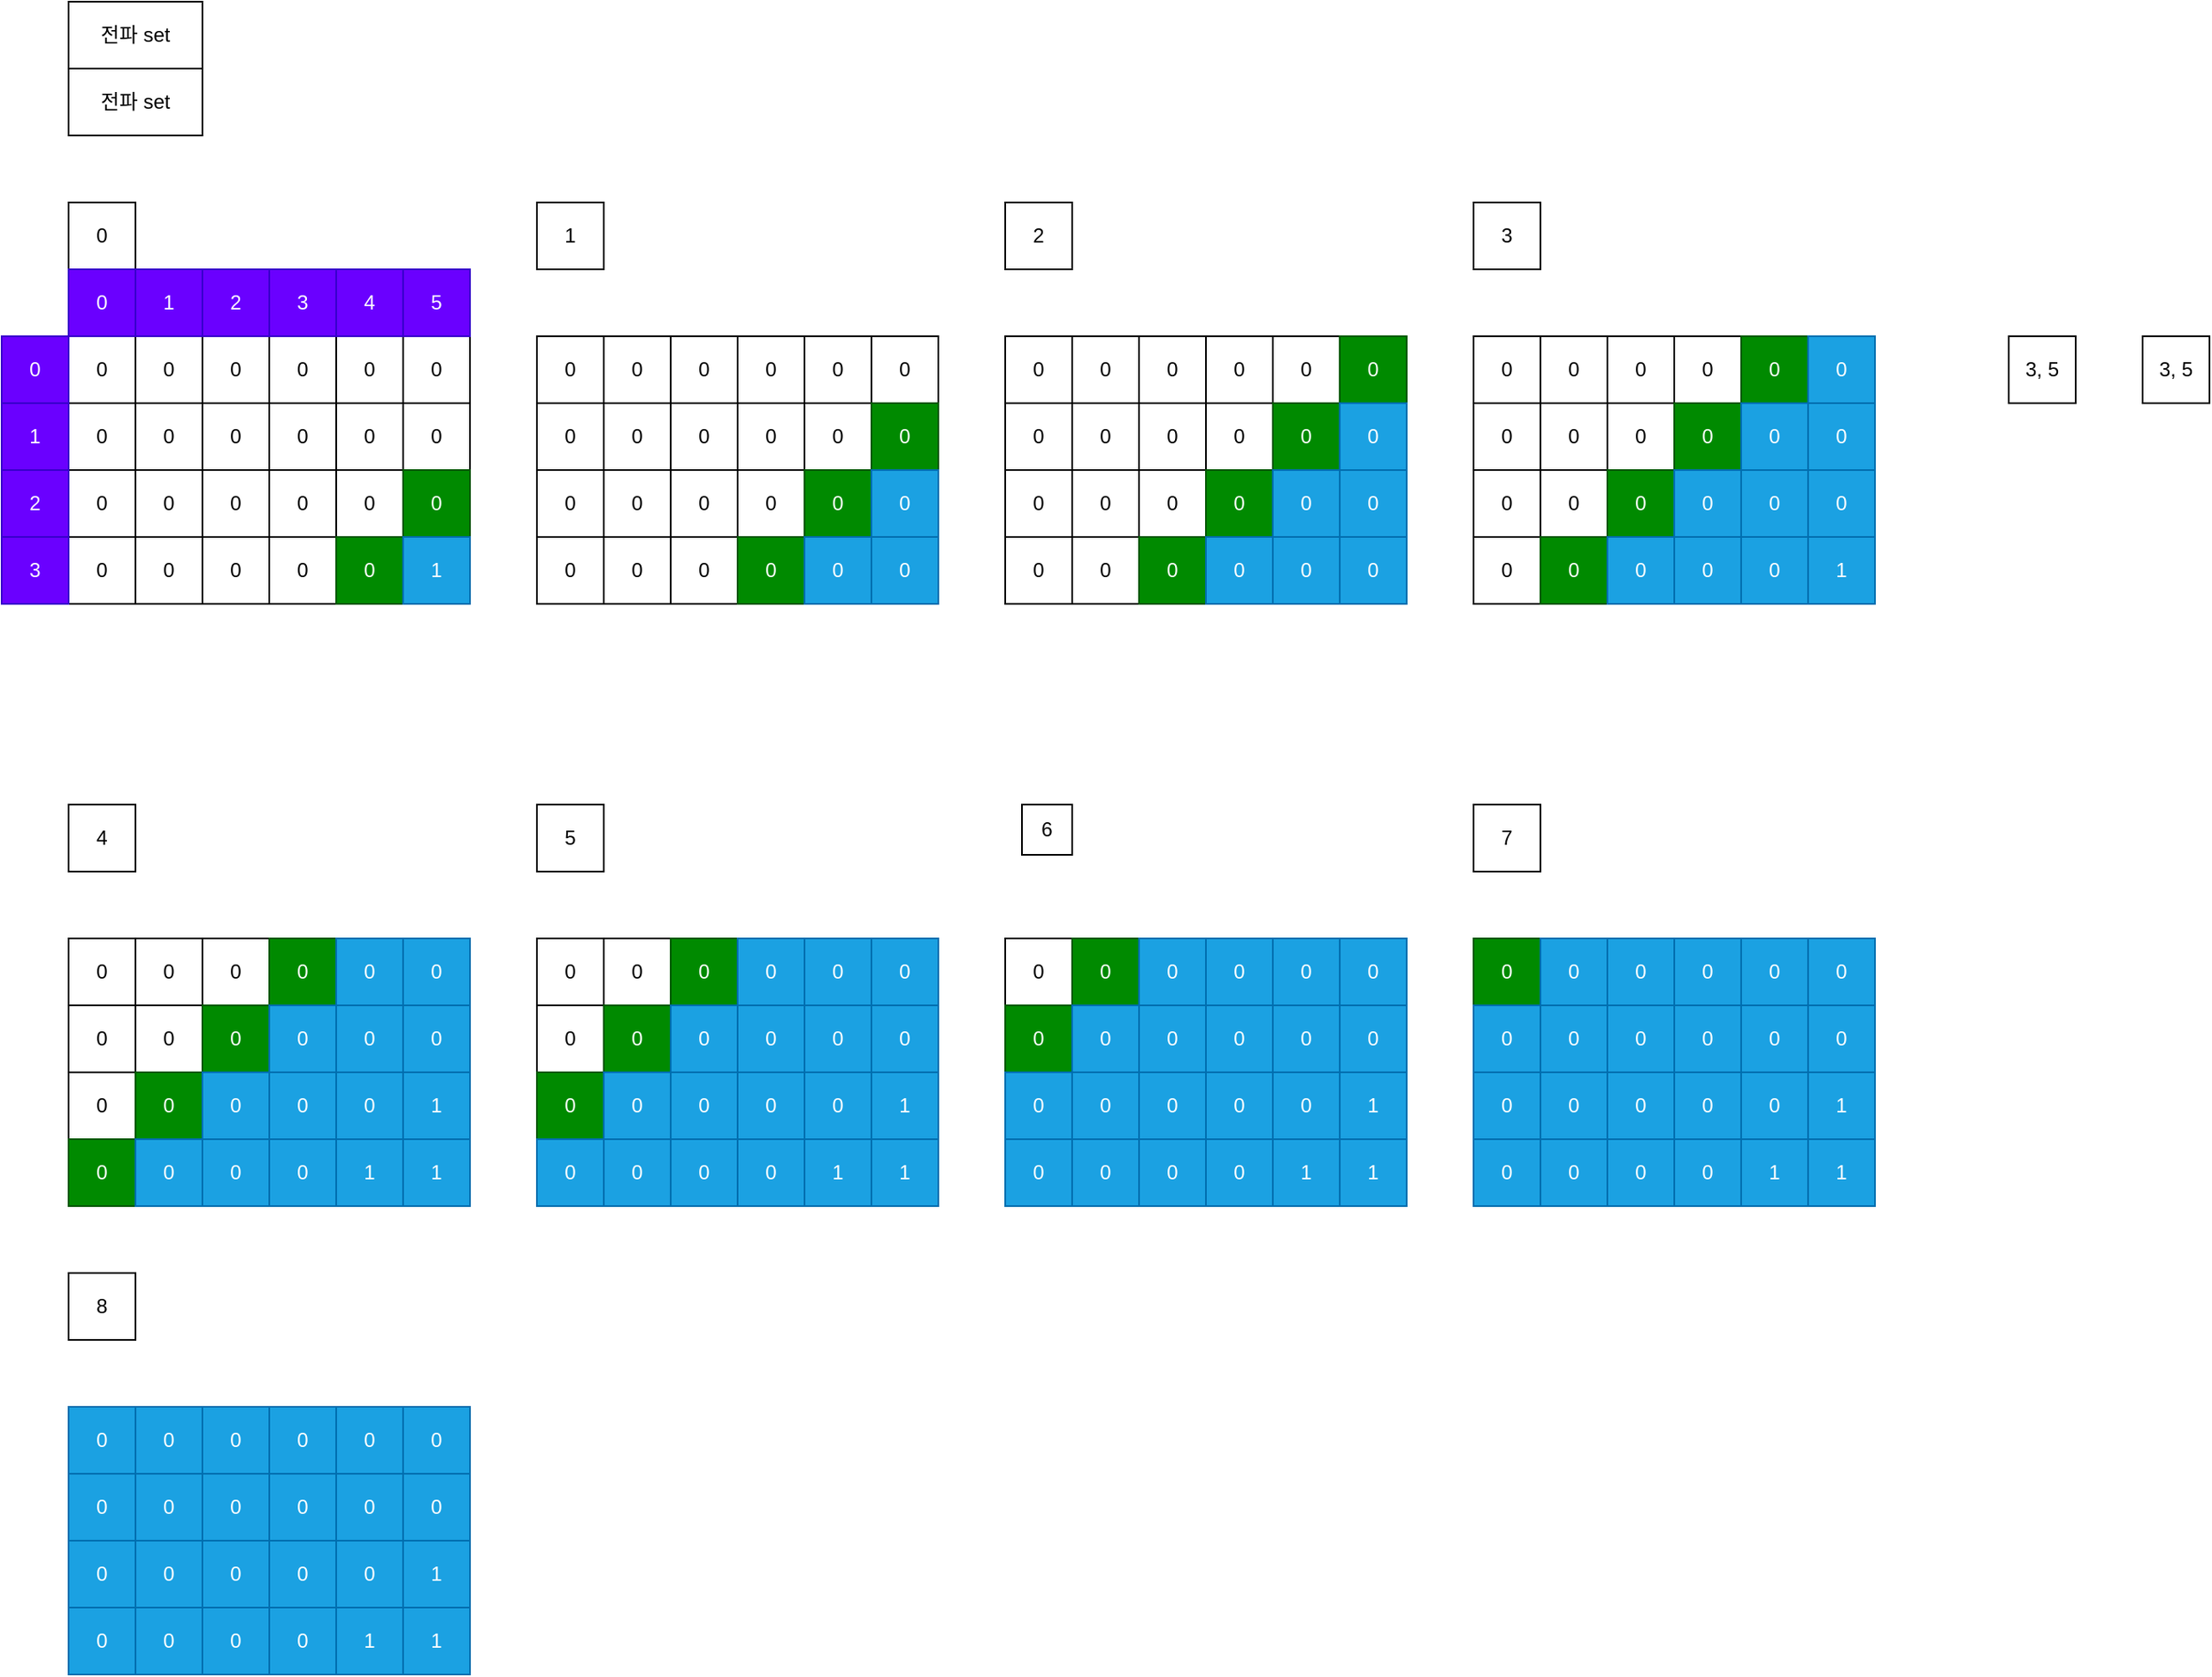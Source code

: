 <mxfile>
    <diagram id="phxKNrEO3dnIQD7lvG0F" name="페이지-1">
        <mxGraphModel dx="1472" dy="1028" grid="1" gridSize="10" guides="1" tooltips="1" connect="1" arrows="1" fold="1" page="1" pageScale="1" pageWidth="10000" pageHeight="10000" math="0" shadow="0">
            <root>
                <mxCell id="0"/>
                <mxCell id="1" parent="0"/>
                <mxCell id="KGvLCn7wM3emNixortyG-1" value="0" style="whiteSpace=wrap;html=1;aspect=fixed;" parent="1" vertex="1">
                    <mxGeometry x="320" y="240" width="40" height="40" as="geometry"/>
                </mxCell>
                <mxCell id="KGvLCn7wM3emNixortyG-2" value="0" style="whiteSpace=wrap;html=1;aspect=fixed;" parent="1" vertex="1">
                    <mxGeometry x="360" y="240" width="40" height="40" as="geometry"/>
                </mxCell>
                <mxCell id="KGvLCn7wM3emNixortyG-3" value="0" style="whiteSpace=wrap;html=1;aspect=fixed;" parent="1" vertex="1">
                    <mxGeometry x="400" y="240" width="40" height="40" as="geometry"/>
                </mxCell>
                <mxCell id="KGvLCn7wM3emNixortyG-4" value="0" style="whiteSpace=wrap;html=1;aspect=fixed;" parent="1" vertex="1">
                    <mxGeometry x="440" y="240" width="40" height="40" as="geometry"/>
                </mxCell>
                <mxCell id="KGvLCn7wM3emNixortyG-5" value="0" style="whiteSpace=wrap;html=1;aspect=fixed;" parent="1" vertex="1">
                    <mxGeometry x="480" y="240" width="40" height="40" as="geometry"/>
                </mxCell>
                <mxCell id="KGvLCn7wM3emNixortyG-6" value="0" style="whiteSpace=wrap;html=1;aspect=fixed;" parent="1" vertex="1">
                    <mxGeometry x="520" y="240" width="40" height="40" as="geometry"/>
                </mxCell>
                <mxCell id="KGvLCn7wM3emNixortyG-7" value="&lt;span&gt;0&lt;/span&gt;" style="whiteSpace=wrap;html=1;aspect=fixed;" parent="1" vertex="1">
                    <mxGeometry x="320" y="280" width="40" height="40" as="geometry"/>
                </mxCell>
                <mxCell id="KGvLCn7wM3emNixortyG-8" value="0" style="whiteSpace=wrap;html=1;aspect=fixed;" parent="1" vertex="1">
                    <mxGeometry x="360" y="280" width="40" height="40" as="geometry"/>
                </mxCell>
                <mxCell id="KGvLCn7wM3emNixortyG-9" value="0" style="whiteSpace=wrap;html=1;aspect=fixed;" parent="1" vertex="1">
                    <mxGeometry x="400" y="280" width="40" height="40" as="geometry"/>
                </mxCell>
                <mxCell id="KGvLCn7wM3emNixortyG-10" value="0" style="whiteSpace=wrap;html=1;aspect=fixed;" parent="1" vertex="1">
                    <mxGeometry x="440" y="280" width="40" height="40" as="geometry"/>
                </mxCell>
                <mxCell id="KGvLCn7wM3emNixortyG-11" value="0" style="whiteSpace=wrap;html=1;aspect=fixed;" parent="1" vertex="1">
                    <mxGeometry x="480" y="280" width="40" height="40" as="geometry"/>
                </mxCell>
                <mxCell id="KGvLCn7wM3emNixortyG-12" value="0" style="whiteSpace=wrap;html=1;aspect=fixed;" parent="1" vertex="1">
                    <mxGeometry x="520" y="280" width="40" height="40" as="geometry"/>
                </mxCell>
                <mxCell id="KGvLCn7wM3emNixortyG-19" value="0" style="whiteSpace=wrap;html=1;aspect=fixed;" parent="1" vertex="1">
                    <mxGeometry x="320" y="320" width="40" height="40" as="geometry"/>
                </mxCell>
                <mxCell id="KGvLCn7wM3emNixortyG-20" value="0" style="whiteSpace=wrap;html=1;aspect=fixed;" parent="1" vertex="1">
                    <mxGeometry x="360" y="320" width="40" height="40" as="geometry"/>
                </mxCell>
                <mxCell id="KGvLCn7wM3emNixortyG-21" value="0" style="whiteSpace=wrap;html=1;aspect=fixed;" parent="1" vertex="1">
                    <mxGeometry x="400" y="320" width="40" height="40" as="geometry"/>
                </mxCell>
                <mxCell id="KGvLCn7wM3emNixortyG-22" value="0" style="whiteSpace=wrap;html=1;aspect=fixed;" parent="1" vertex="1">
                    <mxGeometry x="440" y="320" width="40" height="40" as="geometry"/>
                </mxCell>
                <mxCell id="KGvLCn7wM3emNixortyG-23" value="0" style="whiteSpace=wrap;html=1;aspect=fixed;" parent="1" vertex="1">
                    <mxGeometry x="480" y="320" width="40" height="40" as="geometry"/>
                </mxCell>
                <mxCell id="KGvLCn7wM3emNixortyG-24" value="0" style="whiteSpace=wrap;html=1;aspect=fixed;fillColor=#008a00;strokeColor=#005700;fontColor=#ffffff;" parent="1" vertex="1">
                    <mxGeometry x="520" y="320" width="40" height="40" as="geometry"/>
                </mxCell>
                <mxCell id="KGvLCn7wM3emNixortyG-25" value="0" style="whiteSpace=wrap;html=1;aspect=fixed;" parent="1" vertex="1">
                    <mxGeometry x="320" y="360" width="40" height="40" as="geometry"/>
                </mxCell>
                <mxCell id="KGvLCn7wM3emNixortyG-26" value="0" style="whiteSpace=wrap;html=1;aspect=fixed;" parent="1" vertex="1">
                    <mxGeometry x="360" y="360" width="40" height="40" as="geometry"/>
                </mxCell>
                <mxCell id="KGvLCn7wM3emNixortyG-27" value="0" style="whiteSpace=wrap;html=1;aspect=fixed;" parent="1" vertex="1">
                    <mxGeometry x="400" y="360" width="40" height="40" as="geometry"/>
                </mxCell>
                <mxCell id="KGvLCn7wM3emNixortyG-28" value="0" style="whiteSpace=wrap;html=1;aspect=fixed;" parent="1" vertex="1">
                    <mxGeometry x="440" y="360" width="40" height="40" as="geometry"/>
                </mxCell>
                <mxCell id="KGvLCn7wM3emNixortyG-29" value="0" style="whiteSpace=wrap;html=1;aspect=fixed;fillColor=#008a00;strokeColor=#005700;fontColor=#ffffff;" parent="1" vertex="1">
                    <mxGeometry x="480" y="360" width="40" height="40" as="geometry"/>
                </mxCell>
                <mxCell id="KGvLCn7wM3emNixortyG-30" value="1" style="whiteSpace=wrap;html=1;aspect=fixed;fillColor=#1ba1e2;strokeColor=#006EAF;fontColor=#ffffff;" parent="1" vertex="1">
                    <mxGeometry x="520" y="360" width="40" height="40" as="geometry"/>
                </mxCell>
                <mxCell id="KGvLCn7wM3emNixortyG-86" value="0" style="whiteSpace=wrap;html=1;aspect=fixed;" parent="1" vertex="1">
                    <mxGeometry x="600" y="240" width="40" height="40" as="geometry"/>
                </mxCell>
                <mxCell id="KGvLCn7wM3emNixortyG-87" value="0" style="whiteSpace=wrap;html=1;aspect=fixed;" parent="1" vertex="1">
                    <mxGeometry x="640" y="240" width="40" height="40" as="geometry"/>
                </mxCell>
                <mxCell id="KGvLCn7wM3emNixortyG-88" value="0" style="whiteSpace=wrap;html=1;aspect=fixed;" parent="1" vertex="1">
                    <mxGeometry x="680" y="240" width="40" height="40" as="geometry"/>
                </mxCell>
                <mxCell id="KGvLCn7wM3emNixortyG-89" value="0" style="whiteSpace=wrap;html=1;aspect=fixed;" parent="1" vertex="1">
                    <mxGeometry x="720" y="240" width="40" height="40" as="geometry"/>
                </mxCell>
                <mxCell id="KGvLCn7wM3emNixortyG-90" value="0" style="whiteSpace=wrap;html=1;aspect=fixed;" parent="1" vertex="1">
                    <mxGeometry x="760" y="240" width="40" height="40" as="geometry"/>
                </mxCell>
                <mxCell id="KGvLCn7wM3emNixortyG-91" value="0" style="whiteSpace=wrap;html=1;aspect=fixed;" parent="1" vertex="1">
                    <mxGeometry x="800" y="240" width="40" height="40" as="geometry"/>
                </mxCell>
                <mxCell id="KGvLCn7wM3emNixortyG-92" value="&lt;span&gt;0&lt;/span&gt;" style="whiteSpace=wrap;html=1;aspect=fixed;" parent="1" vertex="1">
                    <mxGeometry x="600" y="280" width="40" height="40" as="geometry"/>
                </mxCell>
                <mxCell id="KGvLCn7wM3emNixortyG-93" value="0" style="whiteSpace=wrap;html=1;aspect=fixed;" parent="1" vertex="1">
                    <mxGeometry x="640" y="280" width="40" height="40" as="geometry"/>
                </mxCell>
                <mxCell id="KGvLCn7wM3emNixortyG-94" value="0" style="whiteSpace=wrap;html=1;aspect=fixed;" parent="1" vertex="1">
                    <mxGeometry x="680" y="280" width="40" height="40" as="geometry"/>
                </mxCell>
                <mxCell id="KGvLCn7wM3emNixortyG-95" value="0" style="whiteSpace=wrap;html=1;aspect=fixed;" parent="1" vertex="1">
                    <mxGeometry x="720" y="280" width="40" height="40" as="geometry"/>
                </mxCell>
                <mxCell id="KGvLCn7wM3emNixortyG-96" value="0" style="whiteSpace=wrap;html=1;aspect=fixed;" parent="1" vertex="1">
                    <mxGeometry x="760" y="280" width="40" height="40" as="geometry"/>
                </mxCell>
                <mxCell id="KGvLCn7wM3emNixortyG-97" value="0" style="whiteSpace=wrap;html=1;aspect=fixed;fillColor=#008a00;strokeColor=#005700;fontColor=#ffffff;" parent="1" vertex="1">
                    <mxGeometry x="800" y="280" width="40" height="40" as="geometry"/>
                </mxCell>
                <mxCell id="KGvLCn7wM3emNixortyG-98" value="0" style="whiteSpace=wrap;html=1;aspect=fixed;" parent="1" vertex="1">
                    <mxGeometry x="600" y="320" width="40" height="40" as="geometry"/>
                </mxCell>
                <mxCell id="KGvLCn7wM3emNixortyG-99" value="0" style="whiteSpace=wrap;html=1;aspect=fixed;" parent="1" vertex="1">
                    <mxGeometry x="640" y="320" width="40" height="40" as="geometry"/>
                </mxCell>
                <mxCell id="KGvLCn7wM3emNixortyG-100" value="0" style="whiteSpace=wrap;html=1;aspect=fixed;" parent="1" vertex="1">
                    <mxGeometry x="680" y="320" width="40" height="40" as="geometry"/>
                </mxCell>
                <mxCell id="KGvLCn7wM3emNixortyG-101" value="0" style="whiteSpace=wrap;html=1;aspect=fixed;" parent="1" vertex="1">
                    <mxGeometry x="720" y="320" width="40" height="40" as="geometry"/>
                </mxCell>
                <mxCell id="KGvLCn7wM3emNixortyG-102" value="0" style="whiteSpace=wrap;html=1;aspect=fixed;fillColor=#008a00;strokeColor=#005700;fontColor=#ffffff;" parent="1" vertex="1">
                    <mxGeometry x="760" y="320" width="40" height="40" as="geometry"/>
                </mxCell>
                <mxCell id="KGvLCn7wM3emNixortyG-103" value="0" style="whiteSpace=wrap;html=1;aspect=fixed;fillColor=#1ba1e2;strokeColor=#006EAF;fontColor=#ffffff;" parent="1" vertex="1">
                    <mxGeometry x="800" y="320" width="40" height="40" as="geometry"/>
                </mxCell>
                <mxCell id="KGvLCn7wM3emNixortyG-104" value="0" style="whiteSpace=wrap;html=1;aspect=fixed;" parent="1" vertex="1">
                    <mxGeometry x="600" y="360" width="40" height="40" as="geometry"/>
                </mxCell>
                <mxCell id="KGvLCn7wM3emNixortyG-105" value="0" style="whiteSpace=wrap;html=1;aspect=fixed;" parent="1" vertex="1">
                    <mxGeometry x="640" y="360" width="40" height="40" as="geometry"/>
                </mxCell>
                <mxCell id="KGvLCn7wM3emNixortyG-106" value="0" style="whiteSpace=wrap;html=1;aspect=fixed;" parent="1" vertex="1">
                    <mxGeometry x="680" y="360" width="40" height="40" as="geometry"/>
                </mxCell>
                <mxCell id="KGvLCn7wM3emNixortyG-107" value="0" style="whiteSpace=wrap;html=1;aspect=fixed;fillColor=#008a00;strokeColor=#005700;fontColor=#ffffff;" parent="1" vertex="1">
                    <mxGeometry x="720" y="360" width="40" height="40" as="geometry"/>
                </mxCell>
                <mxCell id="KGvLCn7wM3emNixortyG-108" value="0" style="whiteSpace=wrap;html=1;aspect=fixed;direction=south;fillColor=#1ba1e2;strokeColor=#006EAF;fontColor=#ffffff;" parent="1" vertex="1">
                    <mxGeometry x="760" y="360" width="40" height="40" as="geometry"/>
                </mxCell>
                <mxCell id="KGvLCn7wM3emNixortyG-109" value="0" style="whiteSpace=wrap;html=1;aspect=fixed;fillColor=#1ba1e2;strokeColor=#006EAF;fontColor=#ffffff;" parent="1" vertex="1">
                    <mxGeometry x="800" y="360" width="40" height="40" as="geometry"/>
                </mxCell>
                <mxCell id="KGvLCn7wM3emNixortyG-122" value="0" style="whiteSpace=wrap;html=1;aspect=fixed;" parent="1" vertex="1">
                    <mxGeometry x="880" y="240" width="40" height="40" as="geometry"/>
                </mxCell>
                <mxCell id="KGvLCn7wM3emNixortyG-123" value="0" style="whiteSpace=wrap;html=1;aspect=fixed;" parent="1" vertex="1">
                    <mxGeometry x="920" y="240" width="40" height="40" as="geometry"/>
                </mxCell>
                <mxCell id="KGvLCn7wM3emNixortyG-124" value="0" style="whiteSpace=wrap;html=1;aspect=fixed;" parent="1" vertex="1">
                    <mxGeometry x="960" y="240" width="40" height="40" as="geometry"/>
                </mxCell>
                <mxCell id="KGvLCn7wM3emNixortyG-125" value="0" style="whiteSpace=wrap;html=1;aspect=fixed;" parent="1" vertex="1">
                    <mxGeometry x="1000" y="240" width="40" height="40" as="geometry"/>
                </mxCell>
                <mxCell id="KGvLCn7wM3emNixortyG-126" value="0" style="whiteSpace=wrap;html=1;aspect=fixed;" parent="1" vertex="1">
                    <mxGeometry x="1040" y="240" width="40" height="40" as="geometry"/>
                </mxCell>
                <mxCell id="KGvLCn7wM3emNixortyG-127" value="0" style="whiteSpace=wrap;html=1;aspect=fixed;fillColor=#008a00;strokeColor=#005700;fontColor=#ffffff;" parent="1" vertex="1">
                    <mxGeometry x="1080" y="240" width="40" height="40" as="geometry"/>
                </mxCell>
                <mxCell id="KGvLCn7wM3emNixortyG-128" value="&lt;span&gt;0&lt;/span&gt;" style="whiteSpace=wrap;html=1;aspect=fixed;" parent="1" vertex="1">
                    <mxGeometry x="880" y="280" width="40" height="40" as="geometry"/>
                </mxCell>
                <mxCell id="KGvLCn7wM3emNixortyG-129" value="0" style="whiteSpace=wrap;html=1;aspect=fixed;" parent="1" vertex="1">
                    <mxGeometry x="920" y="280" width="40" height="40" as="geometry"/>
                </mxCell>
                <mxCell id="KGvLCn7wM3emNixortyG-130" value="0" style="whiteSpace=wrap;html=1;aspect=fixed;" parent="1" vertex="1">
                    <mxGeometry x="960" y="280" width="40" height="40" as="geometry"/>
                </mxCell>
                <mxCell id="KGvLCn7wM3emNixortyG-131" value="0" style="whiteSpace=wrap;html=1;aspect=fixed;" parent="1" vertex="1">
                    <mxGeometry x="1000" y="280" width="40" height="40" as="geometry"/>
                </mxCell>
                <mxCell id="KGvLCn7wM3emNixortyG-132" value="0" style="whiteSpace=wrap;html=1;aspect=fixed;fillColor=#008a00;strokeColor=#005700;fontColor=#ffffff;" parent="1" vertex="1">
                    <mxGeometry x="1040" y="280" width="40" height="40" as="geometry"/>
                </mxCell>
                <mxCell id="KGvLCn7wM3emNixortyG-133" value="0" style="whiteSpace=wrap;html=1;aspect=fixed;fillColor=#1ba1e2;strokeColor=#006EAF;fontColor=#ffffff;" parent="1" vertex="1">
                    <mxGeometry x="1080" y="280" width="40" height="40" as="geometry"/>
                </mxCell>
                <mxCell id="KGvLCn7wM3emNixortyG-134" value="0" style="whiteSpace=wrap;html=1;aspect=fixed;" parent="1" vertex="1">
                    <mxGeometry x="880" y="320" width="40" height="40" as="geometry"/>
                </mxCell>
                <mxCell id="KGvLCn7wM3emNixortyG-135" value="0" style="whiteSpace=wrap;html=1;aspect=fixed;" parent="1" vertex="1">
                    <mxGeometry x="920" y="320" width="40" height="40" as="geometry"/>
                </mxCell>
                <mxCell id="KGvLCn7wM3emNixortyG-136" value="0" style="whiteSpace=wrap;html=1;aspect=fixed;" parent="1" vertex="1">
                    <mxGeometry x="960" y="320" width="40" height="40" as="geometry"/>
                </mxCell>
                <mxCell id="KGvLCn7wM3emNixortyG-137" value="0" style="whiteSpace=wrap;html=1;aspect=fixed;fillColor=#008a00;strokeColor=#005700;fontColor=#ffffff;" parent="1" vertex="1">
                    <mxGeometry x="1000" y="320" width="40" height="40" as="geometry"/>
                </mxCell>
                <mxCell id="KGvLCn7wM3emNixortyG-138" value="0" style="whiteSpace=wrap;html=1;aspect=fixed;fillColor=#1ba1e2;strokeColor=#006EAF;fontColor=#ffffff;" parent="1" vertex="1">
                    <mxGeometry x="1040" y="320" width="40" height="40" as="geometry"/>
                </mxCell>
                <mxCell id="KGvLCn7wM3emNixortyG-139" value="0" style="whiteSpace=wrap;html=1;aspect=fixed;fillColor=#1ba1e2;strokeColor=#006EAF;fontColor=#ffffff;" parent="1" vertex="1">
                    <mxGeometry x="1080" y="320" width="40" height="40" as="geometry"/>
                </mxCell>
                <mxCell id="KGvLCn7wM3emNixortyG-140" value="0" style="whiteSpace=wrap;html=1;aspect=fixed;" parent="1" vertex="1">
                    <mxGeometry x="880" y="360" width="40" height="40" as="geometry"/>
                </mxCell>
                <mxCell id="KGvLCn7wM3emNixortyG-141" value="0" style="whiteSpace=wrap;html=1;aspect=fixed;" parent="1" vertex="1">
                    <mxGeometry x="920" y="360" width="40" height="40" as="geometry"/>
                </mxCell>
                <mxCell id="KGvLCn7wM3emNixortyG-142" value="0" style="whiteSpace=wrap;html=1;aspect=fixed;fillColor=#008a00;strokeColor=#005700;fontColor=#ffffff;" parent="1" vertex="1">
                    <mxGeometry x="960" y="360" width="40" height="40" as="geometry"/>
                </mxCell>
                <mxCell id="KGvLCn7wM3emNixortyG-143" value="0" style="whiteSpace=wrap;html=1;aspect=fixed;fillColor=#1ba1e2;strokeColor=#006EAF;fontColor=#ffffff;" parent="1" vertex="1">
                    <mxGeometry x="1000" y="360" width="40" height="40" as="geometry"/>
                </mxCell>
                <mxCell id="KGvLCn7wM3emNixortyG-144" value="0" style="whiteSpace=wrap;html=1;aspect=fixed;fillColor=#1ba1e2;strokeColor=#006EAF;fontColor=#ffffff;" parent="1" vertex="1">
                    <mxGeometry x="1040" y="360" width="40" height="40" as="geometry"/>
                </mxCell>
                <mxCell id="KGvLCn7wM3emNixortyG-145" value="0" style="whiteSpace=wrap;html=1;aspect=fixed;fillColor=#1ba1e2;strokeColor=#006EAF;fontColor=#ffffff;" parent="1" vertex="1">
                    <mxGeometry x="1080" y="360" width="40" height="40" as="geometry"/>
                </mxCell>
                <mxCell id="KGvLCn7wM3emNixortyG-160" value="0" style="whiteSpace=wrap;html=1;aspect=fixed;" parent="1" vertex="1">
                    <mxGeometry x="320" y="160" width="40" height="40" as="geometry"/>
                </mxCell>
                <mxCell id="KGvLCn7wM3emNixortyG-161" value="1" style="whiteSpace=wrap;html=1;aspect=fixed;" parent="1" vertex="1">
                    <mxGeometry x="600" y="160" width="40" height="40" as="geometry"/>
                </mxCell>
                <mxCell id="KGvLCn7wM3emNixortyG-162" value="2" style="whiteSpace=wrap;html=1;aspect=fixed;" parent="1" vertex="1">
                    <mxGeometry x="880" y="160" width="40" height="40" as="geometry"/>
                </mxCell>
                <mxCell id="KGvLCn7wM3emNixortyG-163" value="0" style="whiteSpace=wrap;html=1;aspect=fixed;" parent="1" vertex="1">
                    <mxGeometry x="1160" y="240" width="40" height="40" as="geometry"/>
                </mxCell>
                <mxCell id="KGvLCn7wM3emNixortyG-164" value="0" style="whiteSpace=wrap;html=1;aspect=fixed;" parent="1" vertex="1">
                    <mxGeometry x="1200" y="240" width="40" height="40" as="geometry"/>
                </mxCell>
                <mxCell id="KGvLCn7wM3emNixortyG-165" value="0" style="whiteSpace=wrap;html=1;aspect=fixed;" parent="1" vertex="1">
                    <mxGeometry x="1240" y="240" width="40" height="40" as="geometry"/>
                </mxCell>
                <mxCell id="KGvLCn7wM3emNixortyG-166" value="0" style="whiteSpace=wrap;html=1;aspect=fixed;" parent="1" vertex="1">
                    <mxGeometry x="1280" y="240" width="40" height="40" as="geometry"/>
                </mxCell>
                <mxCell id="KGvLCn7wM3emNixortyG-167" value="0" style="whiteSpace=wrap;html=1;aspect=fixed;fillColor=#008a00;strokeColor=#005700;fontColor=#ffffff;" parent="1" vertex="1">
                    <mxGeometry x="1320" y="240" width="40" height="40" as="geometry"/>
                </mxCell>
                <mxCell id="KGvLCn7wM3emNixortyG-168" value="0" style="whiteSpace=wrap;html=1;aspect=fixed;fillColor=#1ba1e2;strokeColor=#006EAF;fontColor=#ffffff;" parent="1" vertex="1">
                    <mxGeometry x="1360" y="240" width="40" height="40" as="geometry"/>
                </mxCell>
                <mxCell id="KGvLCn7wM3emNixortyG-169" value="&lt;span&gt;0&lt;/span&gt;" style="whiteSpace=wrap;html=1;aspect=fixed;" parent="1" vertex="1">
                    <mxGeometry x="1160" y="280" width="40" height="40" as="geometry"/>
                </mxCell>
                <mxCell id="KGvLCn7wM3emNixortyG-170" value="0" style="whiteSpace=wrap;html=1;aspect=fixed;" parent="1" vertex="1">
                    <mxGeometry x="1200" y="280" width="40" height="40" as="geometry"/>
                </mxCell>
                <mxCell id="KGvLCn7wM3emNixortyG-171" value="0" style="whiteSpace=wrap;html=1;aspect=fixed;" parent="1" vertex="1">
                    <mxGeometry x="1240" y="280" width="40" height="40" as="geometry"/>
                </mxCell>
                <mxCell id="KGvLCn7wM3emNixortyG-172" value="0" style="whiteSpace=wrap;html=1;aspect=fixed;fillColor=#008a00;strokeColor=#005700;fontColor=#ffffff;" parent="1" vertex="1">
                    <mxGeometry x="1280" y="280" width="40" height="40" as="geometry"/>
                </mxCell>
                <mxCell id="KGvLCn7wM3emNixortyG-173" value="0" style="whiteSpace=wrap;html=1;aspect=fixed;fillColor=#1ba1e2;strokeColor=#006EAF;fontColor=#ffffff;" parent="1" vertex="1">
                    <mxGeometry x="1320" y="280" width="40" height="40" as="geometry"/>
                </mxCell>
                <mxCell id="KGvLCn7wM3emNixortyG-174" value="0" style="whiteSpace=wrap;html=1;aspect=fixed;fillColor=#1ba1e2;strokeColor=#006EAF;fontColor=#ffffff;" parent="1" vertex="1">
                    <mxGeometry x="1360" y="280" width="40" height="40" as="geometry"/>
                </mxCell>
                <mxCell id="KGvLCn7wM3emNixortyG-175" value="0" style="whiteSpace=wrap;html=1;aspect=fixed;" parent="1" vertex="1">
                    <mxGeometry x="1160" y="320" width="40" height="40" as="geometry"/>
                </mxCell>
                <mxCell id="KGvLCn7wM3emNixortyG-176" value="0" style="whiteSpace=wrap;html=1;aspect=fixed;" parent="1" vertex="1">
                    <mxGeometry x="1200" y="320" width="40" height="40" as="geometry"/>
                </mxCell>
                <mxCell id="KGvLCn7wM3emNixortyG-177" value="0" style="whiteSpace=wrap;html=1;aspect=fixed;fillColor=#008a00;strokeColor=#005700;fontColor=#ffffff;" parent="1" vertex="1">
                    <mxGeometry x="1240" y="320" width="40" height="40" as="geometry"/>
                </mxCell>
                <mxCell id="KGvLCn7wM3emNixortyG-178" value="0" style="whiteSpace=wrap;html=1;aspect=fixed;fillColor=#1ba1e2;strokeColor=#006EAF;fontColor=#ffffff;" parent="1" vertex="1">
                    <mxGeometry x="1280" y="320" width="40" height="40" as="geometry"/>
                </mxCell>
                <mxCell id="KGvLCn7wM3emNixortyG-179" value="0" style="whiteSpace=wrap;html=1;aspect=fixed;fillColor=#1ba1e2;strokeColor=#006EAF;fontColor=#ffffff;" parent="1" vertex="1">
                    <mxGeometry x="1320" y="320" width="40" height="40" as="geometry"/>
                </mxCell>
                <mxCell id="KGvLCn7wM3emNixortyG-180" value="0" style="whiteSpace=wrap;html=1;aspect=fixed;fillColor=#1ba1e2;strokeColor=#006EAF;fontColor=#ffffff;" parent="1" vertex="1">
                    <mxGeometry x="1360" y="320" width="40" height="40" as="geometry"/>
                </mxCell>
                <mxCell id="KGvLCn7wM3emNixortyG-181" value="0" style="whiteSpace=wrap;html=1;aspect=fixed;" parent="1" vertex="1">
                    <mxGeometry x="1160" y="360" width="40" height="40" as="geometry"/>
                </mxCell>
                <mxCell id="KGvLCn7wM3emNixortyG-182" value="0" style="whiteSpace=wrap;html=1;aspect=fixed;fillColor=#008a00;strokeColor=#005700;fontColor=#ffffff;" parent="1" vertex="1">
                    <mxGeometry x="1200" y="360" width="40" height="40" as="geometry"/>
                </mxCell>
                <mxCell id="KGvLCn7wM3emNixortyG-183" value="0" style="whiteSpace=wrap;html=1;aspect=fixed;fillColor=#1ba1e2;strokeColor=#006EAF;fontColor=#ffffff;" parent="1" vertex="1">
                    <mxGeometry x="1240" y="360" width="40" height="40" as="geometry"/>
                </mxCell>
                <mxCell id="KGvLCn7wM3emNixortyG-184" value="0" style="whiteSpace=wrap;html=1;aspect=fixed;fillColor=#1ba1e2;strokeColor=#006EAF;fontColor=#ffffff;" parent="1" vertex="1">
                    <mxGeometry x="1280" y="360" width="40" height="40" as="geometry"/>
                </mxCell>
                <mxCell id="KGvLCn7wM3emNixortyG-185" value="0" style="whiteSpace=wrap;html=1;aspect=fixed;fillColor=#1ba1e2;strokeColor=#006EAF;fontColor=#ffffff;" parent="1" vertex="1">
                    <mxGeometry x="1320" y="360" width="40" height="40" as="geometry"/>
                </mxCell>
                <mxCell id="KGvLCn7wM3emNixortyG-186" value="1" style="whiteSpace=wrap;html=1;aspect=fixed;fillColor=#1ba1e2;strokeColor=#006EAF;fontColor=#ffffff;" parent="1" vertex="1">
                    <mxGeometry x="1360" y="360" width="40" height="40" as="geometry"/>
                </mxCell>
                <mxCell id="KGvLCn7wM3emNixortyG-199" value="3" style="whiteSpace=wrap;html=1;aspect=fixed;" parent="1" vertex="1">
                    <mxGeometry x="1160" y="160" width="40" height="40" as="geometry"/>
                </mxCell>
                <mxCell id="KGvLCn7wM3emNixortyG-200" value="0" style="whiteSpace=wrap;html=1;aspect=fixed;" parent="1" vertex="1">
                    <mxGeometry x="320" y="600" width="40" height="40" as="geometry"/>
                </mxCell>
                <mxCell id="KGvLCn7wM3emNixortyG-201" value="0" style="whiteSpace=wrap;html=1;aspect=fixed;" parent="1" vertex="1">
                    <mxGeometry x="360" y="600" width="40" height="40" as="geometry"/>
                </mxCell>
                <mxCell id="KGvLCn7wM3emNixortyG-202" value="0" style="whiteSpace=wrap;html=1;aspect=fixed;" parent="1" vertex="1">
                    <mxGeometry x="400" y="600" width="40" height="40" as="geometry"/>
                </mxCell>
                <mxCell id="KGvLCn7wM3emNixortyG-203" value="0" style="whiteSpace=wrap;html=1;aspect=fixed;fillColor=#008a00;strokeColor=#005700;fontColor=#ffffff;" parent="1" vertex="1">
                    <mxGeometry x="440" y="600" width="40" height="40" as="geometry"/>
                </mxCell>
                <mxCell id="KGvLCn7wM3emNixortyG-204" value="0" style="whiteSpace=wrap;html=1;aspect=fixed;fillColor=#1ba1e2;strokeColor=#006EAF;fontColor=#ffffff;" parent="1" vertex="1">
                    <mxGeometry x="480" y="600" width="40" height="40" as="geometry"/>
                </mxCell>
                <mxCell id="KGvLCn7wM3emNixortyG-205" value="0" style="whiteSpace=wrap;html=1;aspect=fixed;fillColor=#1ba1e2;strokeColor=#006EAF;fontColor=#ffffff;" parent="1" vertex="1">
                    <mxGeometry x="520" y="600" width="40" height="40" as="geometry"/>
                </mxCell>
                <mxCell id="KGvLCn7wM3emNixortyG-206" value="&lt;span&gt;0&lt;/span&gt;" style="whiteSpace=wrap;html=1;aspect=fixed;" parent="1" vertex="1">
                    <mxGeometry x="320" y="640" width="40" height="40" as="geometry"/>
                </mxCell>
                <mxCell id="KGvLCn7wM3emNixortyG-207" value="0" style="whiteSpace=wrap;html=1;aspect=fixed;" parent="1" vertex="1">
                    <mxGeometry x="360" y="640" width="40" height="40" as="geometry"/>
                </mxCell>
                <mxCell id="KGvLCn7wM3emNixortyG-208" value="0" style="whiteSpace=wrap;html=1;aspect=fixed;fillColor=#008a00;strokeColor=#005700;fontColor=#ffffff;" parent="1" vertex="1">
                    <mxGeometry x="400" y="640" width="40" height="40" as="geometry"/>
                </mxCell>
                <mxCell id="KGvLCn7wM3emNixortyG-209" value="0" style="whiteSpace=wrap;html=1;aspect=fixed;fillColor=#1ba1e2;strokeColor=#006EAF;fontColor=#ffffff;" parent="1" vertex="1">
                    <mxGeometry x="440" y="640" width="40" height="40" as="geometry"/>
                </mxCell>
                <mxCell id="KGvLCn7wM3emNixortyG-210" value="0" style="whiteSpace=wrap;html=1;aspect=fixed;fillColor=#1ba1e2;strokeColor=#006EAF;fontColor=#ffffff;" parent="1" vertex="1">
                    <mxGeometry x="480" y="640" width="40" height="40" as="geometry"/>
                </mxCell>
                <mxCell id="KGvLCn7wM3emNixortyG-211" value="0" style="whiteSpace=wrap;html=1;aspect=fixed;fillColor=#1ba1e2;strokeColor=#006EAF;fontColor=#ffffff;" parent="1" vertex="1">
                    <mxGeometry x="520" y="640" width="40" height="40" as="geometry"/>
                </mxCell>
                <mxCell id="KGvLCn7wM3emNixortyG-212" value="0" style="whiteSpace=wrap;html=1;aspect=fixed;" parent="1" vertex="1">
                    <mxGeometry x="320" y="680" width="40" height="40" as="geometry"/>
                </mxCell>
                <mxCell id="KGvLCn7wM3emNixortyG-213" value="0" style="whiteSpace=wrap;html=1;aspect=fixed;fillColor=#008a00;strokeColor=#005700;fontColor=#ffffff;" parent="1" vertex="1">
                    <mxGeometry x="360" y="680" width="40" height="40" as="geometry"/>
                </mxCell>
                <mxCell id="KGvLCn7wM3emNixortyG-214" value="0" style="whiteSpace=wrap;html=1;aspect=fixed;fillColor=#1ba1e2;strokeColor=#006EAF;fontColor=#ffffff;" parent="1" vertex="1">
                    <mxGeometry x="400" y="680" width="40" height="40" as="geometry"/>
                </mxCell>
                <mxCell id="KGvLCn7wM3emNixortyG-215" value="0" style="whiteSpace=wrap;html=1;aspect=fixed;fillColor=#1ba1e2;strokeColor=#006EAF;fontColor=#ffffff;" parent="1" vertex="1">
                    <mxGeometry x="440" y="680" width="40" height="40" as="geometry"/>
                </mxCell>
                <mxCell id="KGvLCn7wM3emNixortyG-216" value="0" style="whiteSpace=wrap;html=1;aspect=fixed;fillColor=#1ba1e2;strokeColor=#006EAF;fontColor=#ffffff;" parent="1" vertex="1">
                    <mxGeometry x="480" y="680" width="40" height="40" as="geometry"/>
                </mxCell>
                <mxCell id="KGvLCn7wM3emNixortyG-217" value="1" style="whiteSpace=wrap;html=1;aspect=fixed;fillColor=#1ba1e2;strokeColor=#006EAF;fontColor=#ffffff;" parent="1" vertex="1">
                    <mxGeometry x="520" y="680" width="40" height="40" as="geometry"/>
                </mxCell>
                <mxCell id="KGvLCn7wM3emNixortyG-218" value="0" style="whiteSpace=wrap;html=1;aspect=fixed;fillColor=#008a00;strokeColor=#005700;fontColor=#ffffff;" parent="1" vertex="1">
                    <mxGeometry x="320" y="720" width="40" height="40" as="geometry"/>
                </mxCell>
                <mxCell id="KGvLCn7wM3emNixortyG-219" value="0" style="whiteSpace=wrap;html=1;aspect=fixed;fillColor=#1ba1e2;strokeColor=#006EAF;fontColor=#ffffff;" parent="1" vertex="1">
                    <mxGeometry x="360" y="720" width="40" height="40" as="geometry"/>
                </mxCell>
                <mxCell id="KGvLCn7wM3emNixortyG-220" value="0" style="whiteSpace=wrap;html=1;aspect=fixed;fillColor=#1ba1e2;strokeColor=#006EAF;fontColor=#ffffff;" parent="1" vertex="1">
                    <mxGeometry x="400" y="720" width="40" height="40" as="geometry"/>
                </mxCell>
                <mxCell id="KGvLCn7wM3emNixortyG-221" value="0" style="whiteSpace=wrap;html=1;aspect=fixed;fillColor=#1ba1e2;strokeColor=#006EAF;fontColor=#ffffff;" parent="1" vertex="1">
                    <mxGeometry x="440" y="720" width="40" height="40" as="geometry"/>
                </mxCell>
                <mxCell id="KGvLCn7wM3emNixortyG-222" value="1" style="whiteSpace=wrap;html=1;aspect=fixed;fillColor=#1ba1e2;strokeColor=#006EAF;fontColor=#ffffff;" parent="1" vertex="1">
                    <mxGeometry x="480" y="720" width="40" height="40" as="geometry"/>
                </mxCell>
                <mxCell id="KGvLCn7wM3emNixortyG-223" value="1" style="whiteSpace=wrap;html=1;aspect=fixed;fillColor=#1ba1e2;strokeColor=#006EAF;fontColor=#ffffff;" parent="1" vertex="1">
                    <mxGeometry x="520" y="720" width="40" height="40" as="geometry"/>
                </mxCell>
                <mxCell id="KGvLCn7wM3emNixortyG-236" value="4" style="whiteSpace=wrap;html=1;aspect=fixed;" parent="1" vertex="1">
                    <mxGeometry x="320" y="520" width="40" height="40" as="geometry"/>
                </mxCell>
                <mxCell id="KGvLCn7wM3emNixortyG-348" value="0" style="whiteSpace=wrap;html=1;aspect=fixed;" parent="1" vertex="1">
                    <mxGeometry x="600" y="600" width="40" height="40" as="geometry"/>
                </mxCell>
                <mxCell id="KGvLCn7wM3emNixortyG-349" value="0" style="whiteSpace=wrap;html=1;aspect=fixed;" parent="1" vertex="1">
                    <mxGeometry x="640" y="600" width="40" height="40" as="geometry"/>
                </mxCell>
                <mxCell id="KGvLCn7wM3emNixortyG-350" value="0" style="whiteSpace=wrap;html=1;aspect=fixed;fillColor=#008a00;strokeColor=#005700;fontColor=#ffffff;" parent="1" vertex="1">
                    <mxGeometry x="680" y="600" width="40" height="40" as="geometry"/>
                </mxCell>
                <mxCell id="KGvLCn7wM3emNixortyG-351" value="0" style="whiteSpace=wrap;html=1;aspect=fixed;fillColor=#1ba1e2;strokeColor=#006EAF;fontColor=#ffffff;" parent="1" vertex="1">
                    <mxGeometry x="720" y="600" width="40" height="40" as="geometry"/>
                </mxCell>
                <mxCell id="KGvLCn7wM3emNixortyG-352" value="0" style="whiteSpace=wrap;html=1;aspect=fixed;fillColor=#1ba1e2;strokeColor=#006EAF;fontColor=#ffffff;" parent="1" vertex="1">
                    <mxGeometry x="760" y="600" width="40" height="40" as="geometry"/>
                </mxCell>
                <mxCell id="KGvLCn7wM3emNixortyG-353" value="0" style="whiteSpace=wrap;html=1;aspect=fixed;fillColor=#1ba1e2;strokeColor=#006EAF;fontColor=#ffffff;" parent="1" vertex="1">
                    <mxGeometry x="800" y="600" width="40" height="40" as="geometry"/>
                </mxCell>
                <mxCell id="KGvLCn7wM3emNixortyG-354" value="&lt;span&gt;0&lt;/span&gt;" style="whiteSpace=wrap;html=1;aspect=fixed;" parent="1" vertex="1">
                    <mxGeometry x="600" y="640" width="40" height="40" as="geometry"/>
                </mxCell>
                <mxCell id="KGvLCn7wM3emNixortyG-355" value="0" style="whiteSpace=wrap;html=1;aspect=fixed;fillColor=#008a00;strokeColor=#005700;fontColor=#ffffff;" parent="1" vertex="1">
                    <mxGeometry x="640" y="640" width="40" height="40" as="geometry"/>
                </mxCell>
                <mxCell id="KGvLCn7wM3emNixortyG-356" value="0" style="whiteSpace=wrap;html=1;aspect=fixed;fillColor=#1ba1e2;strokeColor=#006EAF;fontColor=#ffffff;" parent="1" vertex="1">
                    <mxGeometry x="680" y="640" width="40" height="40" as="geometry"/>
                </mxCell>
                <mxCell id="KGvLCn7wM3emNixortyG-357" value="0" style="whiteSpace=wrap;html=1;aspect=fixed;fillColor=#1ba1e2;strokeColor=#006EAF;fontColor=#ffffff;" parent="1" vertex="1">
                    <mxGeometry x="720" y="640" width="40" height="40" as="geometry"/>
                </mxCell>
                <mxCell id="KGvLCn7wM3emNixortyG-358" value="0" style="whiteSpace=wrap;html=1;aspect=fixed;fillColor=#1ba1e2;strokeColor=#006EAF;fontColor=#ffffff;" parent="1" vertex="1">
                    <mxGeometry x="760" y="640" width="40" height="40" as="geometry"/>
                </mxCell>
                <mxCell id="KGvLCn7wM3emNixortyG-359" value="0" style="whiteSpace=wrap;html=1;aspect=fixed;fillColor=#1ba1e2;strokeColor=#006EAF;fontColor=#ffffff;" parent="1" vertex="1">
                    <mxGeometry x="800" y="640" width="40" height="40" as="geometry"/>
                </mxCell>
                <mxCell id="KGvLCn7wM3emNixortyG-360" value="0" style="whiteSpace=wrap;html=1;aspect=fixed;fillColor=#008a00;strokeColor=#005700;fontColor=#ffffff;" parent="1" vertex="1">
                    <mxGeometry x="600" y="680" width="40" height="40" as="geometry"/>
                </mxCell>
                <mxCell id="KGvLCn7wM3emNixortyG-361" value="0" style="whiteSpace=wrap;html=1;aspect=fixed;fillColor=#1ba1e2;strokeColor=#006EAF;fontColor=#ffffff;" parent="1" vertex="1">
                    <mxGeometry x="640" y="680" width="40" height="40" as="geometry"/>
                </mxCell>
                <mxCell id="KGvLCn7wM3emNixortyG-362" value="0" style="whiteSpace=wrap;html=1;aspect=fixed;fillColor=#1ba1e2;strokeColor=#006EAF;fontColor=#ffffff;" parent="1" vertex="1">
                    <mxGeometry x="680" y="680" width="40" height="40" as="geometry"/>
                </mxCell>
                <mxCell id="KGvLCn7wM3emNixortyG-363" value="0" style="whiteSpace=wrap;html=1;aspect=fixed;fillColor=#1ba1e2;strokeColor=#006EAF;fontColor=#ffffff;" parent="1" vertex="1">
                    <mxGeometry x="720" y="680" width="40" height="40" as="geometry"/>
                </mxCell>
                <mxCell id="KGvLCn7wM3emNixortyG-364" value="0" style="whiteSpace=wrap;html=1;aspect=fixed;fillColor=#1ba1e2;strokeColor=#006EAF;fontColor=#ffffff;" parent="1" vertex="1">
                    <mxGeometry x="760" y="680" width="40" height="40" as="geometry"/>
                </mxCell>
                <mxCell id="KGvLCn7wM3emNixortyG-365" value="1" style="whiteSpace=wrap;html=1;aspect=fixed;fillColor=#1ba1e2;strokeColor=#006EAF;fontColor=#ffffff;" parent="1" vertex="1">
                    <mxGeometry x="800" y="680" width="40" height="40" as="geometry"/>
                </mxCell>
                <mxCell id="KGvLCn7wM3emNixortyG-366" value="0" style="whiteSpace=wrap;html=1;aspect=fixed;fillColor=#1ba1e2;strokeColor=#006EAF;fontColor=#ffffff;" parent="1" vertex="1">
                    <mxGeometry x="600" y="720" width="40" height="40" as="geometry"/>
                </mxCell>
                <mxCell id="KGvLCn7wM3emNixortyG-367" value="0" style="whiteSpace=wrap;html=1;aspect=fixed;fillColor=#1ba1e2;strokeColor=#006EAF;fontColor=#ffffff;" parent="1" vertex="1">
                    <mxGeometry x="640" y="720" width="40" height="40" as="geometry"/>
                </mxCell>
                <mxCell id="KGvLCn7wM3emNixortyG-368" value="0" style="whiteSpace=wrap;html=1;aspect=fixed;fillColor=#1ba1e2;strokeColor=#006EAF;fontColor=#ffffff;" parent="1" vertex="1">
                    <mxGeometry x="680" y="720" width="40" height="40" as="geometry"/>
                </mxCell>
                <mxCell id="KGvLCn7wM3emNixortyG-369" value="0" style="whiteSpace=wrap;html=1;aspect=fixed;fillColor=#1ba1e2;strokeColor=#006EAF;fontColor=#ffffff;" parent="1" vertex="1">
                    <mxGeometry x="720" y="720" width="40" height="40" as="geometry"/>
                </mxCell>
                <mxCell id="KGvLCn7wM3emNixortyG-370" value="1" style="whiteSpace=wrap;html=1;aspect=fixed;fillColor=#1ba1e2;strokeColor=#006EAF;fontColor=#ffffff;" parent="1" vertex="1">
                    <mxGeometry x="760" y="720" width="40" height="40" as="geometry"/>
                </mxCell>
                <mxCell id="KGvLCn7wM3emNixortyG-371" value="1" style="whiteSpace=wrap;html=1;aspect=fixed;fillColor=#1ba1e2;strokeColor=#006EAF;fontColor=#ffffff;" parent="1" vertex="1">
                    <mxGeometry x="800" y="720" width="40" height="40" as="geometry"/>
                </mxCell>
                <mxCell id="KGvLCn7wM3emNixortyG-372" value="5" style="whiteSpace=wrap;html=1;aspect=fixed;" parent="1" vertex="1">
                    <mxGeometry x="600" y="520" width="40" height="40" as="geometry"/>
                </mxCell>
                <mxCell id="KGvLCn7wM3emNixortyG-373" value="0" style="whiteSpace=wrap;html=1;aspect=fixed;" parent="1" vertex="1">
                    <mxGeometry x="880" y="600" width="40" height="40" as="geometry"/>
                </mxCell>
                <mxCell id="KGvLCn7wM3emNixortyG-374" value="0" style="whiteSpace=wrap;html=1;aspect=fixed;fillColor=#008a00;strokeColor=#005700;fontColor=#ffffff;" parent="1" vertex="1">
                    <mxGeometry x="920" y="600" width="40" height="40" as="geometry"/>
                </mxCell>
                <mxCell id="KGvLCn7wM3emNixortyG-375" value="0" style="whiteSpace=wrap;html=1;aspect=fixed;fillColor=#1ba1e2;strokeColor=#006EAF;fontColor=#ffffff;" parent="1" vertex="1">
                    <mxGeometry x="960" y="600" width="40" height="40" as="geometry"/>
                </mxCell>
                <mxCell id="KGvLCn7wM3emNixortyG-376" value="0" style="whiteSpace=wrap;html=1;aspect=fixed;fillColor=#1ba1e2;strokeColor=#006EAF;fontColor=#ffffff;" parent="1" vertex="1">
                    <mxGeometry x="1000" y="600" width="40" height="40" as="geometry"/>
                </mxCell>
                <mxCell id="KGvLCn7wM3emNixortyG-377" value="0" style="whiteSpace=wrap;html=1;aspect=fixed;fillColor=#1ba1e2;strokeColor=#006EAF;fontColor=#ffffff;" parent="1" vertex="1">
                    <mxGeometry x="1040" y="600" width="40" height="40" as="geometry"/>
                </mxCell>
                <mxCell id="KGvLCn7wM3emNixortyG-378" value="0" style="whiteSpace=wrap;html=1;aspect=fixed;fillColor=#1ba1e2;strokeColor=#006EAF;fontColor=#ffffff;" parent="1" vertex="1">
                    <mxGeometry x="1080" y="600" width="40" height="40" as="geometry"/>
                </mxCell>
                <mxCell id="KGvLCn7wM3emNixortyG-379" value="&lt;span&gt;0&lt;/span&gt;" style="whiteSpace=wrap;html=1;aspect=fixed;fillColor=#008a00;strokeColor=#005700;fontColor=#ffffff;" parent="1" vertex="1">
                    <mxGeometry x="880" y="640" width="40" height="40" as="geometry"/>
                </mxCell>
                <mxCell id="KGvLCn7wM3emNixortyG-380" value="0" style="whiteSpace=wrap;html=1;aspect=fixed;fillColor=#1ba1e2;strokeColor=#006EAF;fontColor=#ffffff;" parent="1" vertex="1">
                    <mxGeometry x="920" y="640" width="40" height="40" as="geometry"/>
                </mxCell>
                <mxCell id="KGvLCn7wM3emNixortyG-381" value="0" style="whiteSpace=wrap;html=1;aspect=fixed;fillColor=#1ba1e2;strokeColor=#006EAF;fontColor=#ffffff;" parent="1" vertex="1">
                    <mxGeometry x="960" y="640" width="40" height="40" as="geometry"/>
                </mxCell>
                <mxCell id="KGvLCn7wM3emNixortyG-382" value="0" style="whiteSpace=wrap;html=1;aspect=fixed;fillColor=#1ba1e2;strokeColor=#006EAF;fontColor=#ffffff;" parent="1" vertex="1">
                    <mxGeometry x="1000" y="640" width="40" height="40" as="geometry"/>
                </mxCell>
                <mxCell id="KGvLCn7wM3emNixortyG-383" value="0" style="whiteSpace=wrap;html=1;aspect=fixed;fillColor=#1ba1e2;strokeColor=#006EAF;fontColor=#ffffff;" parent="1" vertex="1">
                    <mxGeometry x="1040" y="640" width="40" height="40" as="geometry"/>
                </mxCell>
                <mxCell id="KGvLCn7wM3emNixortyG-384" value="0" style="whiteSpace=wrap;html=1;aspect=fixed;fillColor=#1ba1e2;strokeColor=#006EAF;fontColor=#ffffff;" parent="1" vertex="1">
                    <mxGeometry x="1080" y="640" width="40" height="40" as="geometry"/>
                </mxCell>
                <mxCell id="KGvLCn7wM3emNixortyG-385" value="0" style="whiteSpace=wrap;html=1;aspect=fixed;fillColor=#1ba1e2;strokeColor=#006EAF;fontColor=#ffffff;" parent="1" vertex="1">
                    <mxGeometry x="880" y="680" width="40" height="40" as="geometry"/>
                </mxCell>
                <mxCell id="KGvLCn7wM3emNixortyG-386" value="0" style="whiteSpace=wrap;html=1;aspect=fixed;fillColor=#1ba1e2;strokeColor=#006EAF;fontColor=#ffffff;" parent="1" vertex="1">
                    <mxGeometry x="920" y="680" width="40" height="40" as="geometry"/>
                </mxCell>
                <mxCell id="KGvLCn7wM3emNixortyG-387" value="0" style="whiteSpace=wrap;html=1;aspect=fixed;fillColor=#1ba1e2;strokeColor=#006EAF;fontColor=#ffffff;" parent="1" vertex="1">
                    <mxGeometry x="960" y="680" width="40" height="40" as="geometry"/>
                </mxCell>
                <mxCell id="KGvLCn7wM3emNixortyG-388" value="0" style="whiteSpace=wrap;html=1;aspect=fixed;fillColor=#1ba1e2;strokeColor=#006EAF;fontColor=#ffffff;" parent="1" vertex="1">
                    <mxGeometry x="1000" y="680" width="40" height="40" as="geometry"/>
                </mxCell>
                <mxCell id="KGvLCn7wM3emNixortyG-389" value="0" style="whiteSpace=wrap;html=1;aspect=fixed;fillColor=#1ba1e2;strokeColor=#006EAF;fontColor=#ffffff;" parent="1" vertex="1">
                    <mxGeometry x="1040" y="680" width="40" height="40" as="geometry"/>
                </mxCell>
                <mxCell id="KGvLCn7wM3emNixortyG-390" value="1" style="whiteSpace=wrap;html=1;aspect=fixed;fillColor=#1ba1e2;strokeColor=#006EAF;fontColor=#ffffff;" parent="1" vertex="1">
                    <mxGeometry x="1080" y="680" width="40" height="40" as="geometry"/>
                </mxCell>
                <mxCell id="KGvLCn7wM3emNixortyG-391" value="0" style="whiteSpace=wrap;html=1;aspect=fixed;fillColor=#1ba1e2;strokeColor=#006EAF;fontColor=#ffffff;" parent="1" vertex="1">
                    <mxGeometry x="880" y="720" width="40" height="40" as="geometry"/>
                </mxCell>
                <mxCell id="KGvLCn7wM3emNixortyG-392" value="0" style="whiteSpace=wrap;html=1;aspect=fixed;fillColor=#1ba1e2;strokeColor=#006EAF;fontColor=#ffffff;" parent="1" vertex="1">
                    <mxGeometry x="920" y="720" width="40" height="40" as="geometry"/>
                </mxCell>
                <mxCell id="KGvLCn7wM3emNixortyG-393" value="0" style="whiteSpace=wrap;html=1;aspect=fixed;fillColor=#1ba1e2;strokeColor=#006EAF;fontColor=#ffffff;" parent="1" vertex="1">
                    <mxGeometry x="960" y="720" width="40" height="40" as="geometry"/>
                </mxCell>
                <mxCell id="KGvLCn7wM3emNixortyG-394" value="0" style="whiteSpace=wrap;html=1;aspect=fixed;fillColor=#1ba1e2;strokeColor=#006EAF;fontColor=#ffffff;" parent="1" vertex="1">
                    <mxGeometry x="1000" y="720" width="40" height="40" as="geometry"/>
                </mxCell>
                <mxCell id="KGvLCn7wM3emNixortyG-395" value="1" style="whiteSpace=wrap;html=1;aspect=fixed;fillColor=#1ba1e2;strokeColor=#006EAF;fontColor=#ffffff;" parent="1" vertex="1">
                    <mxGeometry x="1040" y="720" width="40" height="40" as="geometry"/>
                </mxCell>
                <mxCell id="KGvLCn7wM3emNixortyG-396" value="1" style="whiteSpace=wrap;html=1;aspect=fixed;fillColor=#1ba1e2;strokeColor=#006EAF;fontColor=#ffffff;" parent="1" vertex="1">
                    <mxGeometry x="1080" y="720" width="40" height="40" as="geometry"/>
                </mxCell>
                <mxCell id="KGvLCn7wM3emNixortyG-397" value="6" style="whiteSpace=wrap;html=1;aspect=fixed;" parent="1" vertex="1">
                    <mxGeometry x="890" y="520" width="30" height="30" as="geometry"/>
                </mxCell>
                <mxCell id="KGvLCn7wM3emNixortyG-398" value="0" style="whiteSpace=wrap;html=1;aspect=fixed;fillColor=#008a00;strokeColor=#005700;fontColor=#ffffff;" parent="1" vertex="1">
                    <mxGeometry x="1160" y="600" width="40" height="40" as="geometry"/>
                </mxCell>
                <mxCell id="KGvLCn7wM3emNixortyG-399" value="0" style="whiteSpace=wrap;html=1;aspect=fixed;fillColor=#1ba1e2;strokeColor=#006EAF;fontColor=#ffffff;" parent="1" vertex="1">
                    <mxGeometry x="1200" y="600" width="40" height="40" as="geometry"/>
                </mxCell>
                <mxCell id="KGvLCn7wM3emNixortyG-400" value="0" style="whiteSpace=wrap;html=1;aspect=fixed;fillColor=#1ba1e2;strokeColor=#006EAF;fontColor=#ffffff;" parent="1" vertex="1">
                    <mxGeometry x="1240" y="600" width="40" height="40" as="geometry"/>
                </mxCell>
                <mxCell id="KGvLCn7wM3emNixortyG-401" value="0" style="whiteSpace=wrap;html=1;aspect=fixed;fillColor=#1ba1e2;strokeColor=#006EAF;fontColor=#ffffff;" parent="1" vertex="1">
                    <mxGeometry x="1280" y="600" width="40" height="40" as="geometry"/>
                </mxCell>
                <mxCell id="KGvLCn7wM3emNixortyG-402" value="0" style="whiteSpace=wrap;html=1;aspect=fixed;fillColor=#1ba1e2;strokeColor=#006EAF;fontColor=#ffffff;" parent="1" vertex="1">
                    <mxGeometry x="1320" y="600" width="40" height="40" as="geometry"/>
                </mxCell>
                <mxCell id="KGvLCn7wM3emNixortyG-403" value="0" style="whiteSpace=wrap;html=1;aspect=fixed;fillColor=#1ba1e2;strokeColor=#006EAF;fontColor=#ffffff;" parent="1" vertex="1">
                    <mxGeometry x="1360" y="600" width="40" height="40" as="geometry"/>
                </mxCell>
                <mxCell id="KGvLCn7wM3emNixortyG-404" value="&lt;span&gt;0&lt;/span&gt;" style="whiteSpace=wrap;html=1;aspect=fixed;fillColor=#1ba1e2;strokeColor=#006EAF;fontColor=#ffffff;" parent="1" vertex="1">
                    <mxGeometry x="1160" y="640" width="40" height="40" as="geometry"/>
                </mxCell>
                <mxCell id="KGvLCn7wM3emNixortyG-405" value="0" style="whiteSpace=wrap;html=1;aspect=fixed;fillColor=#1ba1e2;strokeColor=#006EAF;fontColor=#ffffff;" parent="1" vertex="1">
                    <mxGeometry x="1200" y="640" width="40" height="40" as="geometry"/>
                </mxCell>
                <mxCell id="KGvLCn7wM3emNixortyG-406" value="0" style="whiteSpace=wrap;html=1;aspect=fixed;fillColor=#1ba1e2;strokeColor=#006EAF;fontColor=#ffffff;" parent="1" vertex="1">
                    <mxGeometry x="1240" y="640" width="40" height="40" as="geometry"/>
                </mxCell>
                <mxCell id="KGvLCn7wM3emNixortyG-407" value="0" style="whiteSpace=wrap;html=1;aspect=fixed;fillColor=#1ba1e2;strokeColor=#006EAF;fontColor=#ffffff;" parent="1" vertex="1">
                    <mxGeometry x="1280" y="640" width="40" height="40" as="geometry"/>
                </mxCell>
                <mxCell id="KGvLCn7wM3emNixortyG-408" value="0" style="whiteSpace=wrap;html=1;aspect=fixed;fillColor=#1ba1e2;strokeColor=#006EAF;fontColor=#ffffff;" parent="1" vertex="1">
                    <mxGeometry x="1320" y="640" width="40" height="40" as="geometry"/>
                </mxCell>
                <mxCell id="KGvLCn7wM3emNixortyG-409" value="0" style="whiteSpace=wrap;html=1;aspect=fixed;fillColor=#1ba1e2;strokeColor=#006EAF;fontColor=#ffffff;" parent="1" vertex="1">
                    <mxGeometry x="1360" y="640" width="40" height="40" as="geometry"/>
                </mxCell>
                <mxCell id="KGvLCn7wM3emNixortyG-410" value="0" style="whiteSpace=wrap;html=1;aspect=fixed;fillColor=#1ba1e2;strokeColor=#006EAF;fontColor=#ffffff;" parent="1" vertex="1">
                    <mxGeometry x="1160" y="680" width="40" height="40" as="geometry"/>
                </mxCell>
                <mxCell id="KGvLCn7wM3emNixortyG-411" value="0" style="whiteSpace=wrap;html=1;aspect=fixed;fillColor=#1ba1e2;strokeColor=#006EAF;fontColor=#ffffff;" parent="1" vertex="1">
                    <mxGeometry x="1200" y="680" width="40" height="40" as="geometry"/>
                </mxCell>
                <mxCell id="KGvLCn7wM3emNixortyG-412" value="0" style="whiteSpace=wrap;html=1;aspect=fixed;fillColor=#1ba1e2;strokeColor=#006EAF;fontColor=#ffffff;" parent="1" vertex="1">
                    <mxGeometry x="1240" y="680" width="40" height="40" as="geometry"/>
                </mxCell>
                <mxCell id="KGvLCn7wM3emNixortyG-413" value="0" style="whiteSpace=wrap;html=1;aspect=fixed;fillColor=#1ba1e2;strokeColor=#006EAF;fontColor=#ffffff;" parent="1" vertex="1">
                    <mxGeometry x="1280" y="680" width="40" height="40" as="geometry"/>
                </mxCell>
                <mxCell id="KGvLCn7wM3emNixortyG-414" value="0" style="whiteSpace=wrap;html=1;aspect=fixed;fillColor=#1ba1e2;strokeColor=#006EAF;fontColor=#ffffff;" parent="1" vertex="1">
                    <mxGeometry x="1320" y="680" width="40" height="40" as="geometry"/>
                </mxCell>
                <mxCell id="KGvLCn7wM3emNixortyG-415" value="1" style="whiteSpace=wrap;html=1;aspect=fixed;fillColor=#1ba1e2;strokeColor=#006EAF;fontColor=#ffffff;" parent="1" vertex="1">
                    <mxGeometry x="1360" y="680" width="40" height="40" as="geometry"/>
                </mxCell>
                <mxCell id="KGvLCn7wM3emNixortyG-416" value="0" style="whiteSpace=wrap;html=1;aspect=fixed;fillColor=#1ba1e2;strokeColor=#006EAF;fontColor=#ffffff;" parent="1" vertex="1">
                    <mxGeometry x="1160" y="720" width="40" height="40" as="geometry"/>
                </mxCell>
                <mxCell id="KGvLCn7wM3emNixortyG-417" value="0" style="whiteSpace=wrap;html=1;aspect=fixed;fillColor=#1ba1e2;strokeColor=#006EAF;fontColor=#ffffff;" parent="1" vertex="1">
                    <mxGeometry x="1200" y="720" width="40" height="40" as="geometry"/>
                </mxCell>
                <mxCell id="KGvLCn7wM3emNixortyG-418" value="0" style="whiteSpace=wrap;html=1;aspect=fixed;fillColor=#1ba1e2;strokeColor=#006EAF;fontColor=#ffffff;" parent="1" vertex="1">
                    <mxGeometry x="1240" y="720" width="40" height="40" as="geometry"/>
                </mxCell>
                <mxCell id="KGvLCn7wM3emNixortyG-419" value="0" style="whiteSpace=wrap;html=1;aspect=fixed;fillColor=#1ba1e2;strokeColor=#006EAF;fontColor=#ffffff;" parent="1" vertex="1">
                    <mxGeometry x="1280" y="720" width="40" height="40" as="geometry"/>
                </mxCell>
                <mxCell id="KGvLCn7wM3emNixortyG-420" value="1" style="whiteSpace=wrap;html=1;aspect=fixed;fillColor=#1ba1e2;strokeColor=#006EAF;fontColor=#ffffff;" parent="1" vertex="1">
                    <mxGeometry x="1320" y="720" width="40" height="40" as="geometry"/>
                </mxCell>
                <mxCell id="KGvLCn7wM3emNixortyG-421" value="1" style="whiteSpace=wrap;html=1;aspect=fixed;fillColor=#1ba1e2;strokeColor=#006EAF;fontColor=#ffffff;" parent="1" vertex="1">
                    <mxGeometry x="1360" y="720" width="40" height="40" as="geometry"/>
                </mxCell>
                <mxCell id="KGvLCn7wM3emNixortyG-422" value="7" style="whiteSpace=wrap;html=1;aspect=fixed;" parent="1" vertex="1">
                    <mxGeometry x="1160" y="520" width="40" height="40" as="geometry"/>
                </mxCell>
                <mxCell id="KGvLCn7wM3emNixortyG-423" value="0" style="whiteSpace=wrap;html=1;aspect=fixed;fillColor=#1ba1e2;strokeColor=#006EAF;fontColor=#ffffff;" parent="1" vertex="1">
                    <mxGeometry x="320" y="880" width="40" height="40" as="geometry"/>
                </mxCell>
                <mxCell id="KGvLCn7wM3emNixortyG-424" value="0" style="whiteSpace=wrap;html=1;aspect=fixed;fillColor=#1ba1e2;strokeColor=#006EAF;fontColor=#ffffff;" parent="1" vertex="1">
                    <mxGeometry x="360" y="880" width="40" height="40" as="geometry"/>
                </mxCell>
                <mxCell id="KGvLCn7wM3emNixortyG-425" value="0" style="whiteSpace=wrap;html=1;aspect=fixed;fillColor=#1ba1e2;strokeColor=#006EAF;fontColor=#ffffff;" parent="1" vertex="1">
                    <mxGeometry x="400" y="880" width="40" height="40" as="geometry"/>
                </mxCell>
                <mxCell id="KGvLCn7wM3emNixortyG-426" value="0" style="whiteSpace=wrap;html=1;aspect=fixed;fillColor=#1ba1e2;strokeColor=#006EAF;fontColor=#ffffff;" parent="1" vertex="1">
                    <mxGeometry x="440" y="880" width="40" height="40" as="geometry"/>
                </mxCell>
                <mxCell id="KGvLCn7wM3emNixortyG-427" value="0" style="whiteSpace=wrap;html=1;aspect=fixed;fillColor=#1ba1e2;strokeColor=#006EAF;fontColor=#ffffff;" parent="1" vertex="1">
                    <mxGeometry x="480" y="880" width="40" height="40" as="geometry"/>
                </mxCell>
                <mxCell id="KGvLCn7wM3emNixortyG-428" value="0" style="whiteSpace=wrap;html=1;aspect=fixed;fillColor=#1ba1e2;strokeColor=#006EAF;fontColor=#ffffff;" parent="1" vertex="1">
                    <mxGeometry x="520" y="880" width="40" height="40" as="geometry"/>
                </mxCell>
                <mxCell id="KGvLCn7wM3emNixortyG-429" value="&lt;span&gt;0&lt;/span&gt;" style="whiteSpace=wrap;html=1;aspect=fixed;fillColor=#1ba1e2;strokeColor=#006EAF;fontColor=#ffffff;" parent="1" vertex="1">
                    <mxGeometry x="320" y="920" width="40" height="40" as="geometry"/>
                </mxCell>
                <mxCell id="KGvLCn7wM3emNixortyG-430" value="0" style="whiteSpace=wrap;html=1;aspect=fixed;fillColor=#1ba1e2;strokeColor=#006EAF;fontColor=#ffffff;" parent="1" vertex="1">
                    <mxGeometry x="360" y="920" width="40" height="40" as="geometry"/>
                </mxCell>
                <mxCell id="KGvLCn7wM3emNixortyG-431" value="0" style="whiteSpace=wrap;html=1;aspect=fixed;fillColor=#1ba1e2;strokeColor=#006EAF;fontColor=#ffffff;" parent="1" vertex="1">
                    <mxGeometry x="400" y="920" width="40" height="40" as="geometry"/>
                </mxCell>
                <mxCell id="KGvLCn7wM3emNixortyG-432" value="0" style="whiteSpace=wrap;html=1;aspect=fixed;fillColor=#1ba1e2;strokeColor=#006EAF;fontColor=#ffffff;" parent="1" vertex="1">
                    <mxGeometry x="440" y="920" width="40" height="40" as="geometry"/>
                </mxCell>
                <mxCell id="KGvLCn7wM3emNixortyG-433" value="0" style="whiteSpace=wrap;html=1;aspect=fixed;fillColor=#1ba1e2;strokeColor=#006EAF;fontColor=#ffffff;" parent="1" vertex="1">
                    <mxGeometry x="480" y="920" width="40" height="40" as="geometry"/>
                </mxCell>
                <mxCell id="KGvLCn7wM3emNixortyG-434" value="0" style="whiteSpace=wrap;html=1;aspect=fixed;fillColor=#1ba1e2;strokeColor=#006EAF;fontColor=#ffffff;" parent="1" vertex="1">
                    <mxGeometry x="520" y="920" width="40" height="40" as="geometry"/>
                </mxCell>
                <mxCell id="KGvLCn7wM3emNixortyG-435" value="0" style="whiteSpace=wrap;html=1;aspect=fixed;fillColor=#1ba1e2;strokeColor=#006EAF;fontColor=#ffffff;" parent="1" vertex="1">
                    <mxGeometry x="320" y="960" width="40" height="40" as="geometry"/>
                </mxCell>
                <mxCell id="KGvLCn7wM3emNixortyG-436" value="0" style="whiteSpace=wrap;html=1;aspect=fixed;fillColor=#1ba1e2;strokeColor=#006EAF;fontColor=#ffffff;" parent="1" vertex="1">
                    <mxGeometry x="360" y="960" width="40" height="40" as="geometry"/>
                </mxCell>
                <mxCell id="KGvLCn7wM3emNixortyG-437" value="0" style="whiteSpace=wrap;html=1;aspect=fixed;fillColor=#1ba1e2;strokeColor=#006EAF;fontColor=#ffffff;" parent="1" vertex="1">
                    <mxGeometry x="400" y="960" width="40" height="40" as="geometry"/>
                </mxCell>
                <mxCell id="KGvLCn7wM3emNixortyG-438" value="0" style="whiteSpace=wrap;html=1;aspect=fixed;fillColor=#1ba1e2;strokeColor=#006EAF;fontColor=#ffffff;" parent="1" vertex="1">
                    <mxGeometry x="440" y="960" width="40" height="40" as="geometry"/>
                </mxCell>
                <mxCell id="KGvLCn7wM3emNixortyG-439" value="0" style="whiteSpace=wrap;html=1;aspect=fixed;fillColor=#1ba1e2;strokeColor=#006EAF;fontColor=#ffffff;" parent="1" vertex="1">
                    <mxGeometry x="480" y="960" width="40" height="40" as="geometry"/>
                </mxCell>
                <mxCell id="KGvLCn7wM3emNixortyG-440" value="1" style="whiteSpace=wrap;html=1;aspect=fixed;fillColor=#1ba1e2;strokeColor=#006EAF;fontColor=#ffffff;" parent="1" vertex="1">
                    <mxGeometry x="520" y="960" width="40" height="40" as="geometry"/>
                </mxCell>
                <mxCell id="KGvLCn7wM3emNixortyG-441" value="0" style="whiteSpace=wrap;html=1;aspect=fixed;fillColor=#1ba1e2;strokeColor=#006EAF;fontColor=#ffffff;" parent="1" vertex="1">
                    <mxGeometry x="320" y="1000" width="40" height="40" as="geometry"/>
                </mxCell>
                <mxCell id="KGvLCn7wM3emNixortyG-442" value="0" style="whiteSpace=wrap;html=1;aspect=fixed;fillColor=#1ba1e2;strokeColor=#006EAF;fontColor=#ffffff;" parent="1" vertex="1">
                    <mxGeometry x="360" y="1000" width="40" height="40" as="geometry"/>
                </mxCell>
                <mxCell id="KGvLCn7wM3emNixortyG-443" value="0" style="whiteSpace=wrap;html=1;aspect=fixed;fillColor=#1ba1e2;strokeColor=#006EAF;fontColor=#ffffff;" parent="1" vertex="1">
                    <mxGeometry x="400" y="1000" width="40" height="40" as="geometry"/>
                </mxCell>
                <mxCell id="KGvLCn7wM3emNixortyG-444" value="0" style="whiteSpace=wrap;html=1;aspect=fixed;fillColor=#1ba1e2;strokeColor=#006EAF;fontColor=#ffffff;" parent="1" vertex="1">
                    <mxGeometry x="440" y="1000" width="40" height="40" as="geometry"/>
                </mxCell>
                <mxCell id="KGvLCn7wM3emNixortyG-445" value="1" style="whiteSpace=wrap;html=1;aspect=fixed;fillColor=#1ba1e2;strokeColor=#006EAF;fontColor=#ffffff;" parent="1" vertex="1">
                    <mxGeometry x="480" y="1000" width="40" height="40" as="geometry"/>
                </mxCell>
                <mxCell id="KGvLCn7wM3emNixortyG-446" value="1" style="whiteSpace=wrap;html=1;aspect=fixed;fillColor=#1ba1e2;strokeColor=#006EAF;fontColor=#ffffff;" parent="1" vertex="1">
                    <mxGeometry x="520" y="1000" width="40" height="40" as="geometry"/>
                </mxCell>
                <mxCell id="KGvLCn7wM3emNixortyG-447" value="8" style="whiteSpace=wrap;html=1;aspect=fixed;" parent="1" vertex="1">
                    <mxGeometry x="320" y="800" width="40" height="40" as="geometry"/>
                </mxCell>
                <mxCell id="KGvLCn7wM3emNixortyG-448" value="전파 set" style="rounded=0;whiteSpace=wrap;html=1;" parent="1" vertex="1">
                    <mxGeometry x="320" y="40" width="80" height="40" as="geometry"/>
                </mxCell>
                <mxCell id="KGvLCn7wM3emNixortyG-449" value="전파 set" style="rounded=0;whiteSpace=wrap;html=1;" parent="1" vertex="1">
                    <mxGeometry x="320" y="80" width="80" height="40" as="geometry"/>
                </mxCell>
                <mxCell id="6" value="0" style="whiteSpace=wrap;html=1;aspect=fixed;fillColor=#6a00ff;strokeColor=#3700CC;fontColor=#ffffff;" vertex="1" parent="1">
                    <mxGeometry x="320" y="200" width="40" height="40" as="geometry"/>
                </mxCell>
                <mxCell id="7" value="1" style="whiteSpace=wrap;html=1;aspect=fixed;fillColor=#6a00ff;strokeColor=#3700CC;fontColor=#ffffff;" vertex="1" parent="1">
                    <mxGeometry x="360" y="200" width="40" height="40" as="geometry"/>
                </mxCell>
                <mxCell id="8" value="2" style="whiteSpace=wrap;html=1;aspect=fixed;fillColor=#6a00ff;strokeColor=#3700CC;fontColor=#ffffff;" vertex="1" parent="1">
                    <mxGeometry x="400" y="200" width="40" height="40" as="geometry"/>
                </mxCell>
                <mxCell id="9" value="3" style="whiteSpace=wrap;html=1;aspect=fixed;fillColor=#6a00ff;strokeColor=#3700CC;fontColor=#ffffff;" vertex="1" parent="1">
                    <mxGeometry x="440" y="200" width="40" height="40" as="geometry"/>
                </mxCell>
                <mxCell id="10" value="4" style="whiteSpace=wrap;html=1;aspect=fixed;fillColor=#6a00ff;strokeColor=#3700CC;fontColor=#ffffff;" vertex="1" parent="1">
                    <mxGeometry x="480" y="200" width="40" height="40" as="geometry"/>
                </mxCell>
                <mxCell id="11" value="5" style="whiteSpace=wrap;html=1;aspect=fixed;fillColor=#6a00ff;strokeColor=#3700CC;fontColor=#ffffff;" vertex="1" parent="1">
                    <mxGeometry x="520" y="200" width="40" height="40" as="geometry"/>
                </mxCell>
                <mxCell id="12" value="0" style="whiteSpace=wrap;html=1;aspect=fixed;fillColor=#6a00ff;strokeColor=#3700CC;fontColor=#ffffff;" vertex="1" parent="1">
                    <mxGeometry x="280" y="240" width="40" height="40" as="geometry"/>
                </mxCell>
                <mxCell id="13" value="&lt;span&gt;1&lt;/span&gt;" style="whiteSpace=wrap;html=1;aspect=fixed;fillColor=#6a00ff;strokeColor=#3700CC;fontColor=#ffffff;" vertex="1" parent="1">
                    <mxGeometry x="280" y="280" width="40" height="40" as="geometry"/>
                </mxCell>
                <mxCell id="14" value="2" style="whiteSpace=wrap;html=1;aspect=fixed;fillColor=#6a00ff;strokeColor=#3700CC;fontColor=#ffffff;" vertex="1" parent="1">
                    <mxGeometry x="280" y="320" width="40" height="40" as="geometry"/>
                </mxCell>
                <mxCell id="15" value="3" style="whiteSpace=wrap;html=1;aspect=fixed;fillColor=#6a00ff;strokeColor=#3700CC;fontColor=#ffffff;" vertex="1" parent="1">
                    <mxGeometry x="280" y="360" width="40" height="40" as="geometry"/>
                </mxCell>
                <mxCell id="16" value="3, 5" style="rounded=0;whiteSpace=wrap;html=1;" vertex="1" parent="1">
                    <mxGeometry x="1480" y="240" width="40" height="40" as="geometry"/>
                </mxCell>
                <mxCell id="17" value="3, 5" style="rounded=0;whiteSpace=wrap;html=1;" vertex="1" parent="1">
                    <mxGeometry x="1560" y="240" width="40" height="40" as="geometry"/>
                </mxCell>
            </root>
        </mxGraphModel>
    </diagram>
</mxfile>
